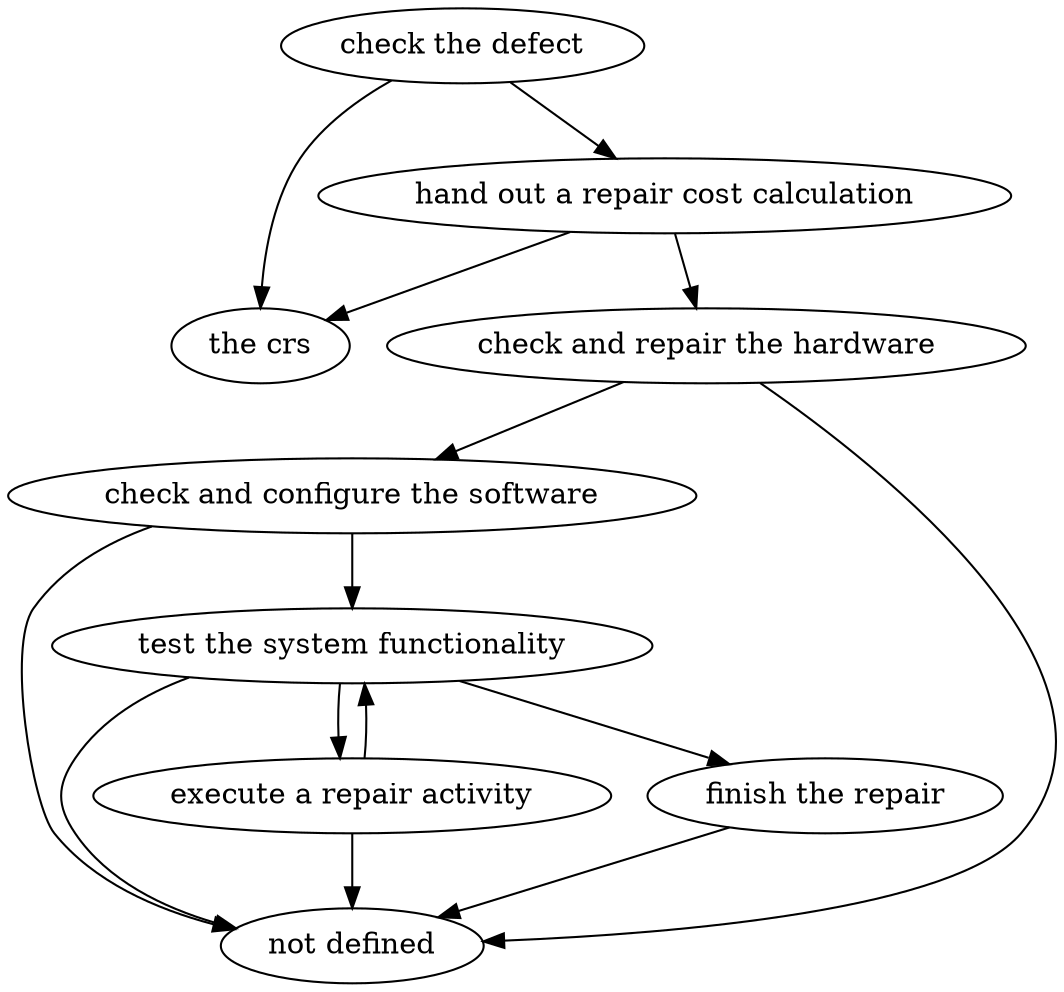 strict digraph "doc-1.2" {
	graph [name="doc-1.2"];
	"check the defect"	[attrs="{'type': 'Activity', 'label': 'check the defect'}"];
	"hand out a repair cost calculation"	[attrs="{'type': 'Activity', 'label': 'hand out a repair cost calculation'}"];
	"check the defect" -> "hand out a repair cost calculation"	[attrs="{'type': 'flow', 'label': 'flow'}"];
	"the crs"	[attrs="{'type': 'Actor', 'label': 'the crs'}"];
	"check the defect" -> "the crs"	[attrs="{'type': 'actor performer', 'label': 'actor performer'}"];
	"check and repair the hardware"	[attrs="{'type': 'Activity', 'label': 'check and repair the hardware'}"];
	"hand out a repair cost calculation" -> "check and repair the hardware"	[attrs="{'type': 'flow', 'label': 'flow'}"];
	"hand out a repair cost calculation" -> "the crs"	[attrs="{'type': 'actor performer', 'label': 'actor performer'}"];
	"check and configure the software"	[attrs="{'type': 'Activity', 'label': 'check and configure the software'}"];
	"check and repair the hardware" -> "check and configure the software"	[attrs="{'type': 'flow', 'label': 'flow'}"];
	"not defined"	[attrs="{'type': 'Actor', 'label': 'not defined'}"];
	"check and repair the hardware" -> "not defined"	[attrs="{'type': 'actor performer', 'label': 'actor performer'}"];
	"test the system functionality"	[attrs="{'type': 'Activity', 'label': 'test the system functionality'}"];
	"check and configure the software" -> "test the system functionality"	[attrs="{'type': 'flow', 'label': 'flow'}"];
	"check and configure the software" -> "not defined"	[attrs="{'type': 'actor performer', 'label': 'actor performer'}"];
	"execute a repair activity"	[attrs="{'type': 'Activity', 'label': 'execute a repair activity'}"];
	"test the system functionality" -> "execute a repair activity"	[attrs="{'type': 'flow', 'label': 'flow'}"];
	"finish the repair"	[attrs="{'type': 'Activity', 'label': 'finish the repair'}"];
	"test the system functionality" -> "finish the repair"	[attrs="{'type': 'flow', 'label': 'flow'}"];
	"test the system functionality" -> "not defined"	[attrs="{'type': 'actor performer', 'label': 'actor performer'}"];
	"execute a repair activity" -> "test the system functionality"	[attrs="{'type': 'flow', 'label': 'flow'}"];
	"execute a repair activity" -> "not defined"	[attrs="{'type': 'actor performer', 'label': 'actor performer'}"];
	"finish the repair" -> "not defined"	[attrs="{'type': 'actor performer', 'label': 'actor performer'}"];
}
